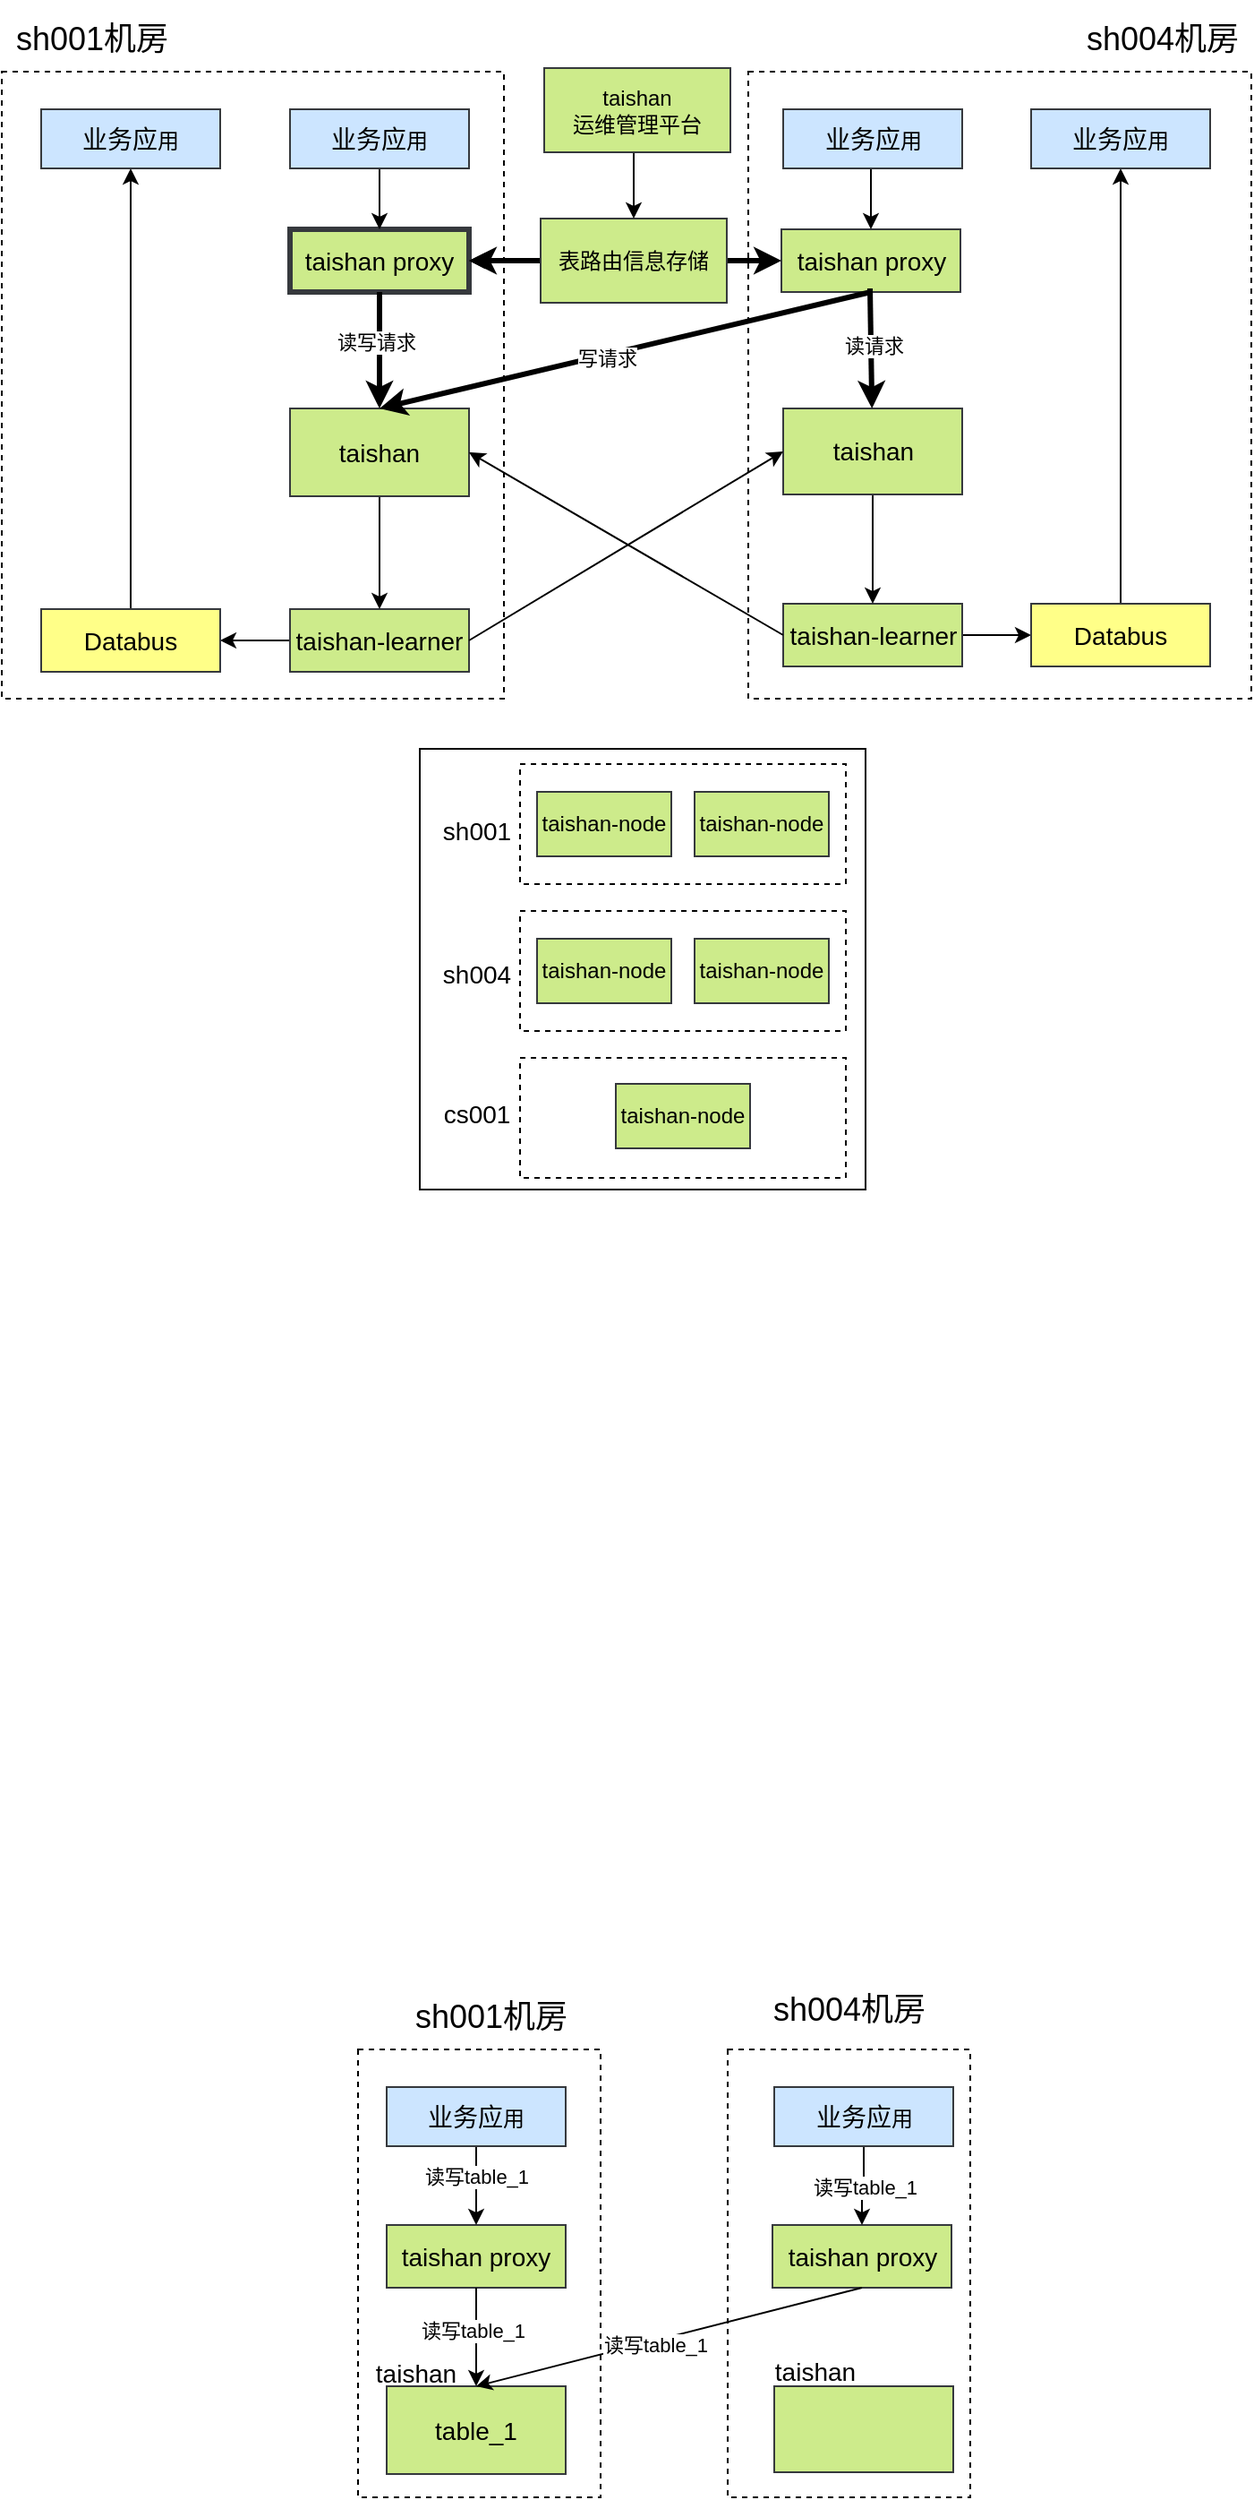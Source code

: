 <mxfile version="24.0.7" type="github">
  <diagram name="第 1 页" id="SUmOYy7VtTRGcbhbjFOq">
    <mxGraphModel dx="1434" dy="761" grid="0" gridSize="10" guides="1" tooltips="1" connect="1" arrows="1" fold="1" page="1" pageScale="1" pageWidth="827" pageHeight="1169" math="0" shadow="0">
      <root>
        <mxCell id="0" />
        <mxCell id="1" parent="0" />
        <mxCell id="boK0VUZgdgZWPOv1TJlZ-249" value="" style="rounded=0;whiteSpace=wrap;html=1;dashed=1;" vertex="1" parent="1">
          <mxGeometry x="464.5" y="1383" width="135.5" height="250" as="geometry" />
        </mxCell>
        <mxCell id="boK0VUZgdgZWPOv1TJlZ-127" value="" style="rounded=0;whiteSpace=wrap;html=1;" vertex="1" parent="1">
          <mxGeometry x="292.5" y="657" width="249" height="246" as="geometry" />
        </mxCell>
        <mxCell id="boK0VUZgdgZWPOv1TJlZ-16" value="" style="rounded=0;whiteSpace=wrap;html=1;dashed=1;" vertex="1" parent="1">
          <mxGeometry x="59" y="279" width="280.5" height="350" as="geometry" />
        </mxCell>
        <mxCell id="boK0VUZgdgZWPOv1TJlZ-1" value="&lt;font style=&quot;font-size: 14px;&quot;&gt;taishan proxy&lt;/font&gt;" style="rounded=0;whiteSpace=wrap;html=1;fillColor=#cdeb8b;strokeColor=#36393d;strokeWidth=3;" vertex="1" parent="1">
          <mxGeometry x="220" y="367" width="100" height="35" as="geometry" />
        </mxCell>
        <mxCell id="boK0VUZgdgZWPOv1TJlZ-74" style="edgeStyle=orthogonalEdgeStyle;rounded=0;orthogonalLoop=1;jettySize=auto;html=1;exitX=0.5;exitY=1;exitDx=0;exitDy=0;entryX=0.5;entryY=0;entryDx=0;entryDy=0;" edge="1" parent="1" source="boK0VUZgdgZWPOv1TJlZ-6" target="boK0VUZgdgZWPOv1TJlZ-1">
          <mxGeometry relative="1" as="geometry" />
        </mxCell>
        <mxCell id="boK0VUZgdgZWPOv1TJlZ-6" value="&lt;font style=&quot;font-size: 14px;&quot;&gt;业务应&lt;/font&gt;用" style="rounded=0;whiteSpace=wrap;html=1;fillColor=#cce5ff;strokeColor=#36393d;" vertex="1" parent="1">
          <mxGeometry x="220" y="300" width="100" height="33" as="geometry" />
        </mxCell>
        <mxCell id="boK0VUZgdgZWPOv1TJlZ-21" value="&lt;span style=&quot;font-weight: normal;&quot;&gt;&lt;font style=&quot;font-size: 18px;&quot;&gt;sh001机房&lt;/font&gt;&lt;/span&gt;" style="text;strokeColor=none;fillColor=none;html=1;fontSize=24;fontStyle=1;verticalAlign=middle;align=center;" vertex="1" parent="1">
          <mxGeometry x="59" y="239" width="100" height="40" as="geometry" />
        </mxCell>
        <mxCell id="boK0VUZgdgZWPOv1TJlZ-96" style="edgeStyle=orthogonalEdgeStyle;rounded=0;orthogonalLoop=1;jettySize=auto;html=1;exitX=0;exitY=0.5;exitDx=0;exitDy=0;entryX=1;entryY=0.5;entryDx=0;entryDy=0;" edge="1" parent="1" source="boK0VUZgdgZWPOv1TJlZ-66" target="boK0VUZgdgZWPOv1TJlZ-95">
          <mxGeometry relative="1" as="geometry" />
        </mxCell>
        <mxCell id="boK0VUZgdgZWPOv1TJlZ-66" value="&lt;font style=&quot;font-size: 14px;&quot;&gt;taishan-learner&lt;/font&gt;" style="rounded=0;whiteSpace=wrap;html=1;fillColor=#cdeb8b;strokeColor=#36393d;" vertex="1" parent="1">
          <mxGeometry x="220" y="579" width="100" height="35" as="geometry" />
        </mxCell>
        <mxCell id="boK0VUZgdgZWPOv1TJlZ-67" value="" style="rounded=0;whiteSpace=wrap;html=1;dashed=1;" vertex="1" parent="1">
          <mxGeometry x="476" y="279" width="281" height="350" as="geometry" />
        </mxCell>
        <mxCell id="boK0VUZgdgZWPOv1TJlZ-68" value="&lt;font style=&quot;font-size: 14px;&quot;&gt;taishan proxy&lt;/font&gt;" style="rounded=0;whiteSpace=wrap;html=1;fillColor=#cdeb8b;strokeColor=#36393d;strokeWidth=1;" vertex="1" parent="1">
          <mxGeometry x="494.5" y="367" width="100" height="35" as="geometry" />
        </mxCell>
        <mxCell id="boK0VUZgdgZWPOv1TJlZ-75" style="edgeStyle=orthogonalEdgeStyle;rounded=0;orthogonalLoop=1;jettySize=auto;html=1;exitX=0.5;exitY=1;exitDx=0;exitDy=0;entryX=0.5;entryY=0;entryDx=0;entryDy=0;" edge="1" parent="1" source="boK0VUZgdgZWPOv1TJlZ-69" target="boK0VUZgdgZWPOv1TJlZ-68">
          <mxGeometry relative="1" as="geometry" />
        </mxCell>
        <mxCell id="boK0VUZgdgZWPOv1TJlZ-69" value="&lt;font style=&quot;font-size: 14px;&quot;&gt;业务应&lt;/font&gt;用" style="rounded=0;whiteSpace=wrap;html=1;fillColor=#cce5ff;strokeColor=#36393d;" vertex="1" parent="1">
          <mxGeometry x="495.5" y="300" width="100" height="33" as="geometry" />
        </mxCell>
        <mxCell id="boK0VUZgdgZWPOv1TJlZ-70" value="&lt;span style=&quot;font-weight: normal;&quot;&gt;&lt;font style=&quot;font-size: 18px;&quot;&gt;sh004机房&lt;/font&gt;&lt;/span&gt;" style="text;strokeColor=none;fillColor=none;html=1;fontSize=24;fontStyle=1;verticalAlign=middle;align=center;" vertex="1" parent="1">
          <mxGeometry x="657" y="239" width="100" height="40" as="geometry" />
        </mxCell>
        <mxCell id="boK0VUZgdgZWPOv1TJlZ-98" style="edgeStyle=orthogonalEdgeStyle;rounded=0;orthogonalLoop=1;jettySize=auto;html=1;exitX=1;exitY=0.5;exitDx=0;exitDy=0;" edge="1" parent="1" source="boK0VUZgdgZWPOv1TJlZ-73" target="boK0VUZgdgZWPOv1TJlZ-97">
          <mxGeometry relative="1" as="geometry" />
        </mxCell>
        <mxCell id="boK0VUZgdgZWPOv1TJlZ-73" value="&lt;font style=&quot;font-size: 14px;&quot;&gt;taishan-learner&lt;/font&gt;" style="rounded=0;whiteSpace=wrap;html=1;fillColor=#cdeb8b;strokeColor=#36393d;" vertex="1" parent="1">
          <mxGeometry x="495.5" y="576" width="100" height="35" as="geometry" />
        </mxCell>
        <mxCell id="boK0VUZgdgZWPOv1TJlZ-84" style="edgeStyle=orthogonalEdgeStyle;rounded=0;orthogonalLoop=1;jettySize=auto;html=1;exitX=0.5;exitY=1;exitDx=0;exitDy=0;entryX=0.5;entryY=0;entryDx=0;entryDy=0;" edge="1" parent="1" source="boK0VUZgdgZWPOv1TJlZ-77" target="boK0VUZgdgZWPOv1TJlZ-73">
          <mxGeometry relative="1" as="geometry" />
        </mxCell>
        <mxCell id="boK0VUZgdgZWPOv1TJlZ-77" value="&lt;font style=&quot;font-size: 14px;&quot;&gt;taishan&lt;/font&gt;" style="rounded=0;whiteSpace=wrap;html=1;fillColor=#cdeb8b;strokeColor=#36393d;" vertex="1" parent="1">
          <mxGeometry x="495.5" y="467" width="100" height="48" as="geometry" />
        </mxCell>
        <mxCell id="boK0VUZgdgZWPOv1TJlZ-83" style="edgeStyle=orthogonalEdgeStyle;rounded=0;orthogonalLoop=1;jettySize=auto;html=1;exitX=0.5;exitY=1;exitDx=0;exitDy=0;entryX=0.5;entryY=0;entryDx=0;entryDy=0;" edge="1" parent="1" source="boK0VUZgdgZWPOv1TJlZ-78" target="boK0VUZgdgZWPOv1TJlZ-66">
          <mxGeometry relative="1" as="geometry" />
        </mxCell>
        <mxCell id="boK0VUZgdgZWPOv1TJlZ-78" value="&lt;font style=&quot;font-size: 14px;&quot;&gt;taishan&lt;/font&gt;" style="rounded=0;whiteSpace=wrap;html=1;fillColor=#cdeb8b;strokeColor=#36393d;" vertex="1" parent="1">
          <mxGeometry x="220" y="467" width="100" height="49" as="geometry" />
        </mxCell>
        <mxCell id="boK0VUZgdgZWPOv1TJlZ-80" value="" style="endArrow=classic;html=1;rounded=0;exitX=0.5;exitY=1;exitDx=0;exitDy=0;entryX=0.5;entryY=0;entryDx=0;entryDy=0;strokeWidth=3;" edge="1" parent="1" source="boK0VUZgdgZWPOv1TJlZ-1" target="boK0VUZgdgZWPOv1TJlZ-78">
          <mxGeometry width="50" height="50" relative="1" as="geometry">
            <mxPoint x="501" y="572" as="sourcePoint" />
            <mxPoint x="551" y="522" as="targetPoint" />
          </mxGeometry>
        </mxCell>
        <mxCell id="boK0VUZgdgZWPOv1TJlZ-103" value="读写请求" style="edgeLabel;html=1;align=center;verticalAlign=middle;resizable=0;points=[];" vertex="1" connectable="0" parent="boK0VUZgdgZWPOv1TJlZ-80">
          <mxGeometry x="-0.139" y="-2" relative="1" as="geometry">
            <mxPoint as="offset" />
          </mxGeometry>
        </mxCell>
        <mxCell id="boK0VUZgdgZWPOv1TJlZ-81" value="" style="endArrow=classic;html=1;rounded=0;exitX=0.5;exitY=1;exitDx=0;exitDy=0;entryX=0.5;entryY=0;entryDx=0;entryDy=0;strokeWidth=3;" edge="1" parent="1" source="boK0VUZgdgZWPOv1TJlZ-68" target="boK0VUZgdgZWPOv1TJlZ-78">
          <mxGeometry width="50" height="50" relative="1" as="geometry">
            <mxPoint x="366" y="627" as="sourcePoint" />
            <mxPoint x="416" y="577" as="targetPoint" />
          </mxGeometry>
        </mxCell>
        <mxCell id="boK0VUZgdgZWPOv1TJlZ-104" value="写请求" style="edgeLabel;html=1;align=center;verticalAlign=middle;resizable=0;points=[];" vertex="1" connectable="0" parent="boK0VUZgdgZWPOv1TJlZ-81">
          <mxGeometry x="0.078" y="2" relative="1" as="geometry">
            <mxPoint as="offset" />
          </mxGeometry>
        </mxCell>
        <mxCell id="boK0VUZgdgZWPOv1TJlZ-82" value="" style="endArrow=classic;html=1;rounded=0;strokeWidth=3;" edge="1" parent="1" target="boK0VUZgdgZWPOv1TJlZ-77">
          <mxGeometry width="50" height="50" relative="1" as="geometry">
            <mxPoint x="544" y="400" as="sourcePoint" />
            <mxPoint x="451" y="522" as="targetPoint" />
          </mxGeometry>
        </mxCell>
        <mxCell id="boK0VUZgdgZWPOv1TJlZ-105" value="读请求" style="edgeLabel;html=1;align=center;verticalAlign=middle;resizable=0;points=[];" vertex="1" connectable="0" parent="boK0VUZgdgZWPOv1TJlZ-82">
          <mxGeometry x="-0.044" y="1" relative="1" as="geometry">
            <mxPoint as="offset" />
          </mxGeometry>
        </mxCell>
        <mxCell id="boK0VUZgdgZWPOv1TJlZ-86" style="edgeStyle=orthogonalEdgeStyle;rounded=0;orthogonalLoop=1;jettySize=auto;html=1;exitX=1;exitY=0.5;exitDx=0;exitDy=0;entryX=0;entryY=0.5;entryDx=0;entryDy=0;strokeWidth=3;" edge="1" parent="1" source="boK0VUZgdgZWPOv1TJlZ-85" target="boK0VUZgdgZWPOv1TJlZ-68">
          <mxGeometry relative="1" as="geometry" />
        </mxCell>
        <mxCell id="boK0VUZgdgZWPOv1TJlZ-87" style="edgeStyle=orthogonalEdgeStyle;rounded=0;orthogonalLoop=1;jettySize=auto;html=1;exitX=0;exitY=0.5;exitDx=0;exitDy=0;entryX=1;entryY=0.5;entryDx=0;entryDy=0;" edge="1" parent="1" target="boK0VUZgdgZWPOv1TJlZ-1">
          <mxGeometry relative="1" as="geometry">
            <mxPoint x="377" y="384.5" as="sourcePoint" />
          </mxGeometry>
        </mxCell>
        <mxCell id="boK0VUZgdgZWPOv1TJlZ-108" value="" style="edgeStyle=orthogonalEdgeStyle;rounded=0;orthogonalLoop=1;jettySize=auto;html=1;strokeWidth=3;" edge="1" parent="1" source="boK0VUZgdgZWPOv1TJlZ-85" target="boK0VUZgdgZWPOv1TJlZ-1">
          <mxGeometry relative="1" as="geometry" />
        </mxCell>
        <mxCell id="boK0VUZgdgZWPOv1TJlZ-85" value="表路由信息存储" style="rounded=0;whiteSpace=wrap;html=1;fillColor=#cdeb8b;strokeColor=#36393d;strokeWidth=1;" vertex="1" parent="1">
          <mxGeometry x="360" y="361" width="104" height="47" as="geometry" />
        </mxCell>
        <mxCell id="boK0VUZgdgZWPOv1TJlZ-88" style="edgeStyle=orthogonalEdgeStyle;rounded=0;orthogonalLoop=1;jettySize=auto;html=1;exitX=0.5;exitY=1;exitDx=0;exitDy=0;" edge="1" parent="1" source="boK0VUZgdgZWPOv1TJlZ-67" target="boK0VUZgdgZWPOv1TJlZ-67">
          <mxGeometry relative="1" as="geometry" />
        </mxCell>
        <mxCell id="boK0VUZgdgZWPOv1TJlZ-90" value="" style="endArrow=classic;html=1;rounded=0;exitX=1;exitY=0.5;exitDx=0;exitDy=0;entryX=0;entryY=0.5;entryDx=0;entryDy=0;" edge="1" parent="1" source="boK0VUZgdgZWPOv1TJlZ-66" target="boK0VUZgdgZWPOv1TJlZ-77">
          <mxGeometry width="50" height="50" relative="1" as="geometry">
            <mxPoint x="444" y="545" as="sourcePoint" />
            <mxPoint x="494" y="495" as="targetPoint" />
          </mxGeometry>
        </mxCell>
        <mxCell id="boK0VUZgdgZWPOv1TJlZ-91" value="" style="endArrow=classic;html=1;rounded=0;exitX=0;exitY=0.5;exitDx=0;exitDy=0;entryX=1;entryY=0.5;entryDx=0;entryDy=0;" edge="1" parent="1" source="boK0VUZgdgZWPOv1TJlZ-73" target="boK0VUZgdgZWPOv1TJlZ-78">
          <mxGeometry width="50" height="50" relative="1" as="geometry">
            <mxPoint x="444" y="545" as="sourcePoint" />
            <mxPoint x="494" y="495" as="targetPoint" />
          </mxGeometry>
        </mxCell>
        <mxCell id="boK0VUZgdgZWPOv1TJlZ-101" style="edgeStyle=orthogonalEdgeStyle;rounded=0;orthogonalLoop=1;jettySize=auto;html=1;exitX=0.5;exitY=0;exitDx=0;exitDy=0;" edge="1" parent="1" source="boK0VUZgdgZWPOv1TJlZ-95" target="boK0VUZgdgZWPOv1TJlZ-99">
          <mxGeometry relative="1" as="geometry" />
        </mxCell>
        <mxCell id="boK0VUZgdgZWPOv1TJlZ-95" value="&lt;span style=&quot;font-size: 14px;&quot;&gt;Databus&lt;/span&gt;" style="rounded=0;whiteSpace=wrap;html=1;fillColor=#ffff88;strokeColor=#36393d;" vertex="1" parent="1">
          <mxGeometry x="81" y="579" width="100" height="35" as="geometry" />
        </mxCell>
        <mxCell id="boK0VUZgdgZWPOv1TJlZ-102" style="edgeStyle=orthogonalEdgeStyle;rounded=0;orthogonalLoop=1;jettySize=auto;html=1;exitX=0.5;exitY=0;exitDx=0;exitDy=0;entryX=0.5;entryY=1;entryDx=0;entryDy=0;" edge="1" parent="1" source="boK0VUZgdgZWPOv1TJlZ-97" target="boK0VUZgdgZWPOv1TJlZ-100">
          <mxGeometry relative="1" as="geometry" />
        </mxCell>
        <mxCell id="boK0VUZgdgZWPOv1TJlZ-97" value="&lt;span style=&quot;font-size: 14px;&quot;&gt;Databus&lt;/span&gt;" style="rounded=0;whiteSpace=wrap;html=1;fillColor=#ffff88;strokeColor=#36393d;" vertex="1" parent="1">
          <mxGeometry x="634" y="576" width="100" height="35" as="geometry" />
        </mxCell>
        <mxCell id="boK0VUZgdgZWPOv1TJlZ-99" value="&lt;font style=&quot;font-size: 14px;&quot;&gt;业务应&lt;/font&gt;用" style="rounded=0;whiteSpace=wrap;html=1;fillColor=#cce5ff;strokeColor=#36393d;" vertex="1" parent="1">
          <mxGeometry x="81" y="300" width="100" height="33" as="geometry" />
        </mxCell>
        <mxCell id="boK0VUZgdgZWPOv1TJlZ-100" value="&lt;font style=&quot;font-size: 14px;&quot;&gt;业务应&lt;/font&gt;用" style="rounded=0;whiteSpace=wrap;html=1;fillColor=#cce5ff;strokeColor=#36393d;" vertex="1" parent="1">
          <mxGeometry x="634" y="300" width="100" height="33" as="geometry" />
        </mxCell>
        <mxCell id="boK0VUZgdgZWPOv1TJlZ-107" style="edgeStyle=orthogonalEdgeStyle;rounded=0;orthogonalLoop=1;jettySize=auto;html=1;exitX=0.5;exitY=1;exitDx=0;exitDy=0;entryX=0.5;entryY=0;entryDx=0;entryDy=0;" edge="1" parent="1" source="boK0VUZgdgZWPOv1TJlZ-106" target="boK0VUZgdgZWPOv1TJlZ-85">
          <mxGeometry relative="1" as="geometry" />
        </mxCell>
        <mxCell id="boK0VUZgdgZWPOv1TJlZ-106" value="taishan&lt;div&gt;运维管理平台&lt;/div&gt;" style="rounded=0;whiteSpace=wrap;html=1;fillColor=#cdeb8b;strokeColor=#36393d;" vertex="1" parent="1">
          <mxGeometry x="362" y="277" width="104" height="47" as="geometry" />
        </mxCell>
        <mxCell id="boK0VUZgdgZWPOv1TJlZ-109" value="" style="rounded=0;whiteSpace=wrap;html=1;dashed=1;" vertex="1" parent="1">
          <mxGeometry x="348.5" y="665.5" width="182" height="67" as="geometry" />
        </mxCell>
        <mxCell id="boK0VUZgdgZWPOv1TJlZ-112" value="taishan-node" style="rounded=0;whiteSpace=wrap;html=1;fillColor=#cdeb8b;strokeColor=#36393d;" vertex="1" parent="1">
          <mxGeometry x="358" y="681" width="75" height="36" as="geometry" />
        </mxCell>
        <mxCell id="boK0VUZgdgZWPOv1TJlZ-113" style="edgeStyle=orthogonalEdgeStyle;rounded=0;orthogonalLoop=1;jettySize=auto;html=1;exitX=0.5;exitY=1;exitDx=0;exitDy=0;" edge="1" parent="1" source="boK0VUZgdgZWPOv1TJlZ-112" target="boK0VUZgdgZWPOv1TJlZ-112">
          <mxGeometry relative="1" as="geometry" />
        </mxCell>
        <mxCell id="boK0VUZgdgZWPOv1TJlZ-114" value="taishan-node" style="rounded=0;whiteSpace=wrap;html=1;fillColor=#cdeb8b;strokeColor=#36393d;" vertex="1" parent="1">
          <mxGeometry x="446" y="681" width="75" height="36" as="geometry" />
        </mxCell>
        <mxCell id="boK0VUZgdgZWPOv1TJlZ-115" value="" style="rounded=0;whiteSpace=wrap;html=1;dashed=1;" vertex="1" parent="1">
          <mxGeometry x="348.5" y="747.5" width="182" height="67" as="geometry" />
        </mxCell>
        <mxCell id="boK0VUZgdgZWPOv1TJlZ-116" value="taishan-node" style="rounded=0;whiteSpace=wrap;html=1;fillColor=#cdeb8b;strokeColor=#36393d;" vertex="1" parent="1">
          <mxGeometry x="358" y="763" width="75" height="36" as="geometry" />
        </mxCell>
        <mxCell id="boK0VUZgdgZWPOv1TJlZ-117" style="edgeStyle=orthogonalEdgeStyle;rounded=0;orthogonalLoop=1;jettySize=auto;html=1;exitX=0.5;exitY=1;exitDx=0;exitDy=0;" edge="1" parent="1" source="boK0VUZgdgZWPOv1TJlZ-116" target="boK0VUZgdgZWPOv1TJlZ-116">
          <mxGeometry relative="1" as="geometry" />
        </mxCell>
        <mxCell id="boK0VUZgdgZWPOv1TJlZ-118" value="taishan-node" style="rounded=0;whiteSpace=wrap;html=1;fillColor=#cdeb8b;strokeColor=#36393d;" vertex="1" parent="1">
          <mxGeometry x="446" y="763" width="75" height="36" as="geometry" />
        </mxCell>
        <mxCell id="boK0VUZgdgZWPOv1TJlZ-119" value="" style="rounded=0;whiteSpace=wrap;html=1;dashed=1;" vertex="1" parent="1">
          <mxGeometry x="348.5" y="829.5" width="182" height="67" as="geometry" />
        </mxCell>
        <mxCell id="boK0VUZgdgZWPOv1TJlZ-120" value="taishan-node" style="rounded=0;whiteSpace=wrap;html=1;fillColor=#cdeb8b;strokeColor=#36393d;" vertex="1" parent="1">
          <mxGeometry x="402" y="844" width="75" height="36" as="geometry" />
        </mxCell>
        <mxCell id="boK0VUZgdgZWPOv1TJlZ-121" style="edgeStyle=orthogonalEdgeStyle;rounded=0;orthogonalLoop=1;jettySize=auto;html=1;exitX=0.5;exitY=1;exitDx=0;exitDy=0;" edge="1" parent="1" source="boK0VUZgdgZWPOv1TJlZ-120" target="boK0VUZgdgZWPOv1TJlZ-120">
          <mxGeometry relative="1" as="geometry" />
        </mxCell>
        <mxCell id="boK0VUZgdgZWPOv1TJlZ-123" value="&lt;span style=&quot;font-weight: normal;&quot;&gt;&lt;font style=&quot;font-size: 14px;&quot;&gt;sh001&lt;/font&gt;&lt;/span&gt;" style="text;strokeColor=none;fillColor=none;html=1;fontSize=24;fontStyle=1;verticalAlign=middle;align=center;" vertex="1" parent="1">
          <mxGeometry x="286.5" y="683" width="74" height="34" as="geometry" />
        </mxCell>
        <mxCell id="boK0VUZgdgZWPOv1TJlZ-124" value="&lt;span style=&quot;font-weight: normal;&quot;&gt;&lt;font style=&quot;font-size: 14px;&quot;&gt;sh004&lt;/font&gt;&lt;/span&gt;" style="text;strokeColor=none;fillColor=none;html=1;fontSize=24;fontStyle=1;verticalAlign=middle;align=center;" vertex="1" parent="1">
          <mxGeometry x="286.5" y="763" width="74" height="34" as="geometry" />
        </mxCell>
        <mxCell id="boK0VUZgdgZWPOv1TJlZ-125" value="&lt;span style=&quot;font-weight: normal;&quot;&gt;&lt;font style=&quot;font-size: 14px;&quot;&gt;cs001&lt;/font&gt;&lt;/span&gt;" style="text;strokeColor=none;fillColor=none;html=1;fontSize=24;fontStyle=1;verticalAlign=middle;align=center;" vertex="1" parent="1">
          <mxGeometry x="286.5" y="840.5" width="74" height="34" as="geometry" />
        </mxCell>
        <mxCell id="boK0VUZgdgZWPOv1TJlZ-207" value="" style="rounded=0;whiteSpace=wrap;html=1;dashed=1;" vertex="1" parent="1">
          <mxGeometry x="258" y="1383" width="135.5" height="250" as="geometry" />
        </mxCell>
        <mxCell id="boK0VUZgdgZWPOv1TJlZ-208" value="&lt;font style=&quot;font-size: 14px;&quot;&gt;taishan proxy&lt;/font&gt;" style="rounded=0;whiteSpace=wrap;html=1;fillColor=#cdeb8b;strokeColor=#36393d;strokeWidth=1;" vertex="1" parent="1">
          <mxGeometry x="274" y="1481" width="100" height="35" as="geometry" />
        </mxCell>
        <mxCell id="boK0VUZgdgZWPOv1TJlZ-209" style="edgeStyle=orthogonalEdgeStyle;rounded=0;orthogonalLoop=1;jettySize=auto;html=1;exitX=0.5;exitY=1;exitDx=0;exitDy=0;entryX=0.5;entryY=0;entryDx=0;entryDy=0;" edge="1" parent="1" source="boK0VUZgdgZWPOv1TJlZ-210" target="boK0VUZgdgZWPOv1TJlZ-208">
          <mxGeometry relative="1" as="geometry" />
        </mxCell>
        <mxCell id="boK0VUZgdgZWPOv1TJlZ-253" value="读写table_1" style="edgeLabel;html=1;align=center;verticalAlign=middle;resizable=0;points=[];" vertex="1" connectable="0" parent="boK0VUZgdgZWPOv1TJlZ-209">
          <mxGeometry x="-0.235" relative="1" as="geometry">
            <mxPoint as="offset" />
          </mxGeometry>
        </mxCell>
        <mxCell id="boK0VUZgdgZWPOv1TJlZ-210" value="&lt;font style=&quot;font-size: 14px;&quot;&gt;业务应&lt;/font&gt;用" style="rounded=0;whiteSpace=wrap;html=1;fillColor=#cce5ff;strokeColor=#36393d;" vertex="1" parent="1">
          <mxGeometry x="274" y="1404" width="100" height="33" as="geometry" />
        </mxCell>
        <mxCell id="boK0VUZgdgZWPOv1TJlZ-211" value="&lt;span style=&quot;font-weight: normal;&quot;&gt;&lt;font style=&quot;font-size: 18px;&quot;&gt;sh001机房&lt;/font&gt;&lt;/span&gt;" style="text;strokeColor=none;fillColor=none;html=1;fontSize=24;fontStyle=1;verticalAlign=middle;align=center;" vertex="1" parent="1">
          <mxGeometry x="282" y="1343" width="100" height="40" as="geometry" />
        </mxCell>
        <mxCell id="boK0VUZgdgZWPOv1TJlZ-215" value="&lt;font style=&quot;font-size: 14px;&quot;&gt;taishan proxy&lt;/font&gt;" style="rounded=0;whiteSpace=wrap;html=1;fillColor=#cdeb8b;strokeColor=#36393d;strokeWidth=1;" vertex="1" parent="1">
          <mxGeometry x="489.5" y="1481" width="100" height="35" as="geometry" />
        </mxCell>
        <mxCell id="boK0VUZgdgZWPOv1TJlZ-216" style="edgeStyle=orthogonalEdgeStyle;rounded=0;orthogonalLoop=1;jettySize=auto;html=1;exitX=0.5;exitY=1;exitDx=0;exitDy=0;entryX=0.5;entryY=0;entryDx=0;entryDy=0;" edge="1" parent="1" source="boK0VUZgdgZWPOv1TJlZ-217" target="boK0VUZgdgZWPOv1TJlZ-215">
          <mxGeometry relative="1" as="geometry" />
        </mxCell>
        <mxCell id="boK0VUZgdgZWPOv1TJlZ-254" value="读写table_1" style="edgeLabel;html=1;align=center;verticalAlign=middle;resizable=0;points=[];" vertex="1" connectable="0" parent="boK0VUZgdgZWPOv1TJlZ-216">
          <mxGeometry x="-0.029" y="1" relative="1" as="geometry">
            <mxPoint as="offset" />
          </mxGeometry>
        </mxCell>
        <mxCell id="boK0VUZgdgZWPOv1TJlZ-217" value="&lt;font style=&quot;font-size: 14px;&quot;&gt;业务应&lt;/font&gt;用" style="rounded=0;whiteSpace=wrap;html=1;fillColor=#cce5ff;strokeColor=#36393d;" vertex="1" parent="1">
          <mxGeometry x="490.5" y="1404" width="100" height="33" as="geometry" />
        </mxCell>
        <mxCell id="boK0VUZgdgZWPOv1TJlZ-222" value="" style="rounded=0;whiteSpace=wrap;html=1;fillColor=#cdeb8b;strokeColor=#36393d;" vertex="1" parent="1">
          <mxGeometry x="490.5" y="1571" width="100" height="48" as="geometry" />
        </mxCell>
        <mxCell id="boK0VUZgdgZWPOv1TJlZ-224" value="&lt;span style=&quot;font-size: 14px;&quot;&gt;table_1&lt;/span&gt;" style="rounded=0;whiteSpace=wrap;html=1;fillColor=#cdeb8b;strokeColor=#36393d;" vertex="1" parent="1">
          <mxGeometry x="274" y="1571" width="100" height="49" as="geometry" />
        </mxCell>
        <mxCell id="boK0VUZgdgZWPOv1TJlZ-225" value="" style="endArrow=classic;html=1;rounded=0;exitX=0.5;exitY=1;exitDx=0;exitDy=0;entryX=0.5;entryY=0;entryDx=0;entryDy=0;strokeWidth=1;" edge="1" parent="1" source="boK0VUZgdgZWPOv1TJlZ-208" target="boK0VUZgdgZWPOv1TJlZ-224">
          <mxGeometry width="50" height="50" relative="1" as="geometry">
            <mxPoint x="555" y="1676" as="sourcePoint" />
            <mxPoint x="605" y="1626" as="targetPoint" />
          </mxGeometry>
        </mxCell>
        <mxCell id="boK0VUZgdgZWPOv1TJlZ-226" value="读写table_1" style="edgeLabel;html=1;align=center;verticalAlign=middle;resizable=0;points=[];" vertex="1" connectable="0" parent="boK0VUZgdgZWPOv1TJlZ-225">
          <mxGeometry x="-0.139" y="-2" relative="1" as="geometry">
            <mxPoint as="offset" />
          </mxGeometry>
        </mxCell>
        <mxCell id="boK0VUZgdgZWPOv1TJlZ-227" value="" style="endArrow=classic;html=1;rounded=0;exitX=0.5;exitY=1;exitDx=0;exitDy=0;entryX=0.5;entryY=0;entryDx=0;entryDy=0;strokeWidth=1;" edge="1" parent="1" source="boK0VUZgdgZWPOv1TJlZ-215" target="boK0VUZgdgZWPOv1TJlZ-224">
          <mxGeometry width="50" height="50" relative="1" as="geometry">
            <mxPoint x="420" y="1731" as="sourcePoint" />
            <mxPoint x="470" y="1681" as="targetPoint" />
          </mxGeometry>
        </mxCell>
        <mxCell id="boK0VUZgdgZWPOv1TJlZ-228" value="读写table_1" style="edgeLabel;html=1;align=center;verticalAlign=middle;resizable=0;points=[];" vertex="1" connectable="0" parent="boK0VUZgdgZWPOv1TJlZ-227">
          <mxGeometry x="0.078" y="2" relative="1" as="geometry">
            <mxPoint as="offset" />
          </mxGeometry>
        </mxCell>
        <mxCell id="boK0VUZgdgZWPOv1TJlZ-235" style="edgeStyle=orthogonalEdgeStyle;rounded=0;orthogonalLoop=1;jettySize=auto;html=1;exitX=0.5;exitY=1;exitDx=0;exitDy=0;" edge="1" parent="1">
          <mxGeometry relative="1" as="geometry">
            <mxPoint x="641.5" y="1371" as="sourcePoint" />
            <mxPoint x="641.5" y="1371" as="targetPoint" />
          </mxGeometry>
        </mxCell>
        <mxCell id="boK0VUZgdgZWPOv1TJlZ-252" value="&lt;span style=&quot;font-weight: normal;&quot;&gt;&lt;font style=&quot;font-size: 18px;&quot;&gt;sh004机房&lt;/font&gt;&lt;/span&gt;" style="text;strokeColor=none;fillColor=none;html=1;fontSize=24;fontStyle=1;verticalAlign=middle;align=center;" vertex="1" parent="1">
          <mxGeometry x="482.25" y="1339" width="100" height="40" as="geometry" />
        </mxCell>
        <mxCell id="boK0VUZgdgZWPOv1TJlZ-255" value="&lt;font style=&quot;font-size: 14px; font-weight: normal;&quot;&gt;taishan&lt;/font&gt;" style="text;strokeColor=none;fillColor=none;html=1;fontSize=24;fontStyle=1;verticalAlign=middle;align=center;" vertex="1" parent="1">
          <mxGeometry x="267" y="1553" width="46" height="16" as="geometry" />
        </mxCell>
        <mxCell id="boK0VUZgdgZWPOv1TJlZ-257" value="&lt;font style=&quot;font-size: 14px; font-weight: normal;&quot;&gt;taishan&lt;/font&gt;" style="text;strokeColor=none;fillColor=none;html=1;fontSize=24;fontStyle=1;verticalAlign=middle;align=center;" vertex="1" parent="1">
          <mxGeometry x="489.5" y="1552" width="46" height="16" as="geometry" />
        </mxCell>
      </root>
    </mxGraphModel>
  </diagram>
</mxfile>
